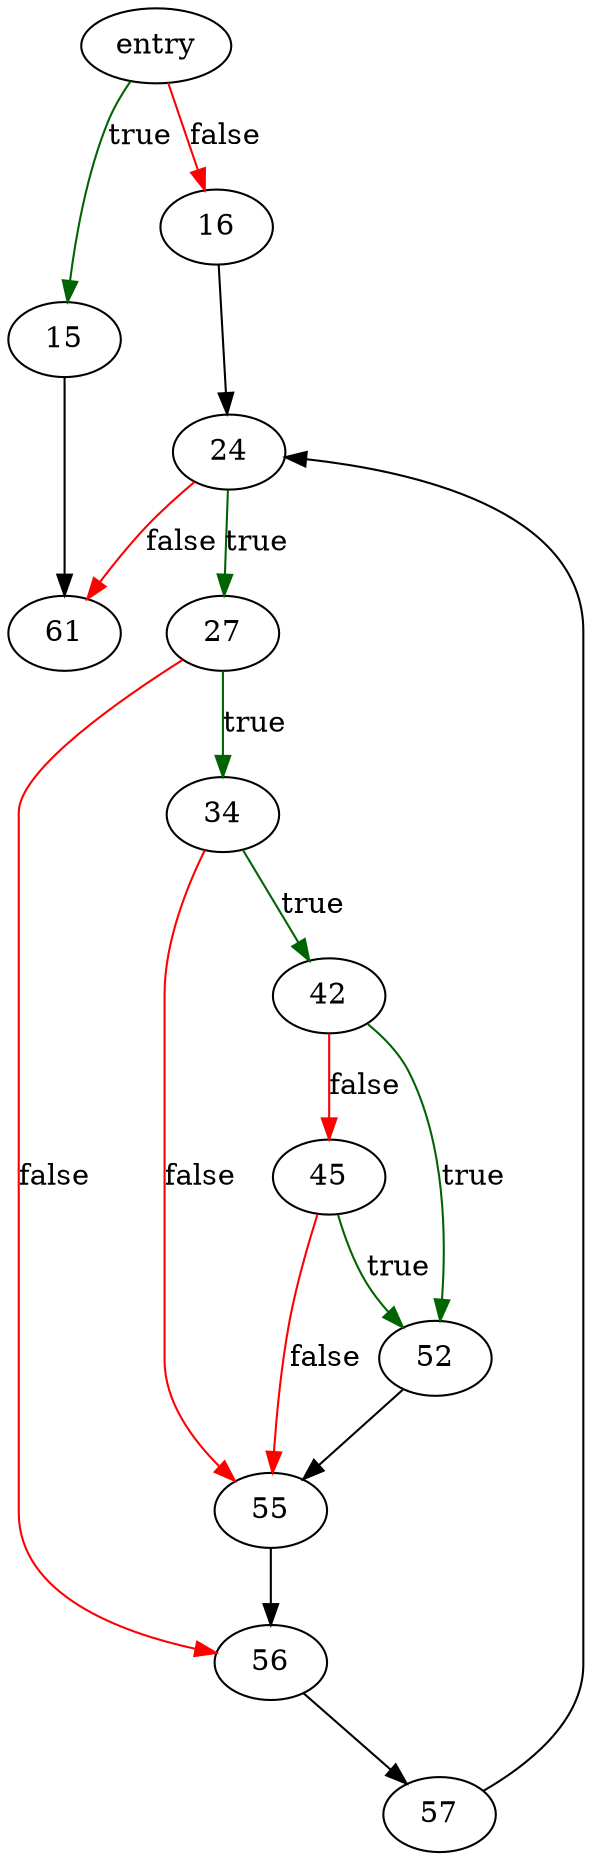 digraph "invalidateIncrblobCursors" {
	// Node definitions.
	4 [label=entry];
	15;
	16;
	24;
	27;
	34;
	42;
	45;
	52;
	55;
	56;
	57;
	61;

	// Edge definitions.
	4 -> 15 [
		color=darkgreen
		label=true
	];
	4 -> 16 [
		color=red
		label=false
	];
	15 -> 61;
	16 -> 24;
	24 -> 27 [
		color=darkgreen
		label=true
	];
	24 -> 61 [
		color=red
		label=false
	];
	27 -> 34 [
		color=darkgreen
		label=true
	];
	27 -> 56 [
		color=red
		label=false
	];
	34 -> 42 [
		color=darkgreen
		label=true
	];
	34 -> 55 [
		color=red
		label=false
	];
	42 -> 45 [
		color=red
		label=false
	];
	42 -> 52 [
		color=darkgreen
		label=true
	];
	45 -> 52 [
		color=darkgreen
		label=true
	];
	45 -> 55 [
		color=red
		label=false
	];
	52 -> 55;
	55 -> 56;
	56 -> 57;
	57 -> 24;
}